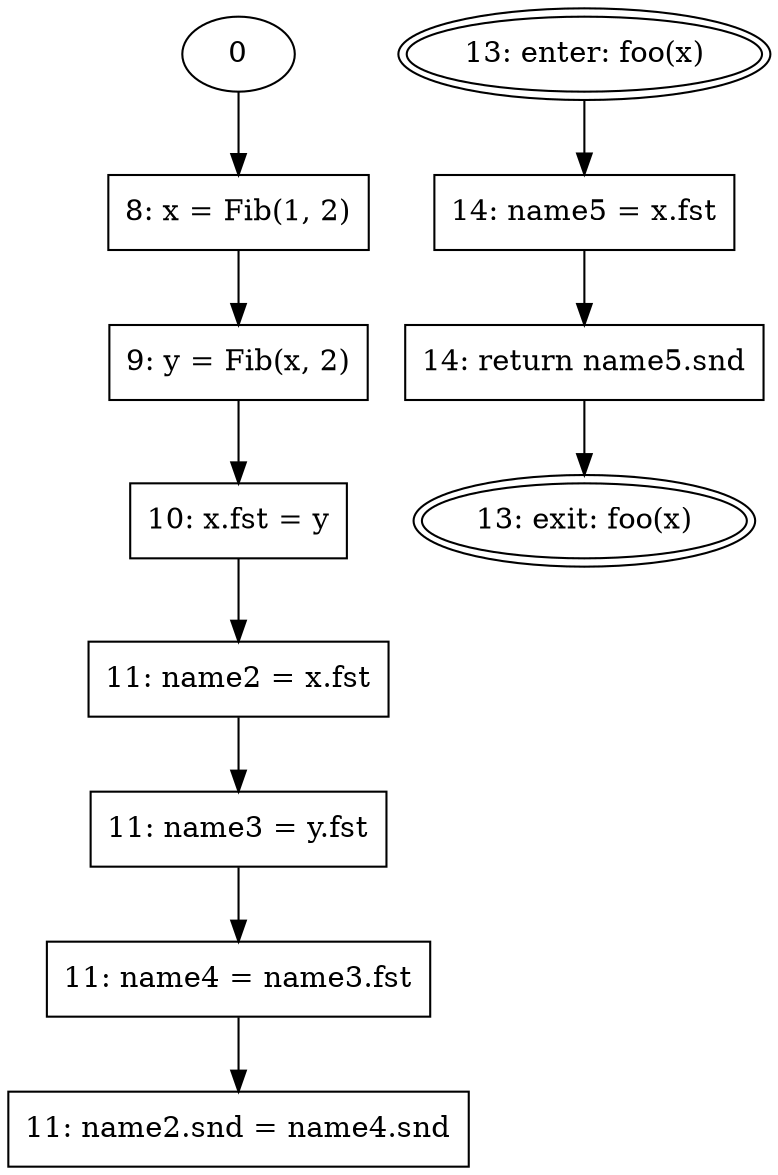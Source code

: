 // Control Flow Graph
digraph {
	1 [label="8: x = Fib(1, 2)" peripheries=1 shape=rectangle]
	0 -> 1
	2 [label="9: y = Fib(x, 2)" peripheries=1 shape=rectangle]
	1 -> 2
	3 [label="10: x.fst = y" peripheries=1 shape=rectangle]
	2 -> 3
	4 [label="11: name2 = x.fst" peripheries=1 shape=rectangle]
	3 -> 4
	5 [label="11: name3 = y.fst" peripheries=1 shape=rectangle]
	4 -> 5
	6 [label="11: name4 = name3.fst" peripheries=1 shape=rectangle]
	5 -> 6
	7 [label="11: name2.snd = name4.snd" peripheries=1 shape=rectangle]
	6 -> 7
	8 [label="13: enter: foo(x)" peripheries=2 shape=oval]
	9 [label="13: exit: foo(x)" peripheries=2 shape=oval]
	11 -> 9
	10 [label="14: name5 = x.fst" peripheries=1 shape=rectangle]
	8 -> 10
	11 [label="14: return name5.snd" peripheries=1 shape=rectangle]
	10 -> 11
}
